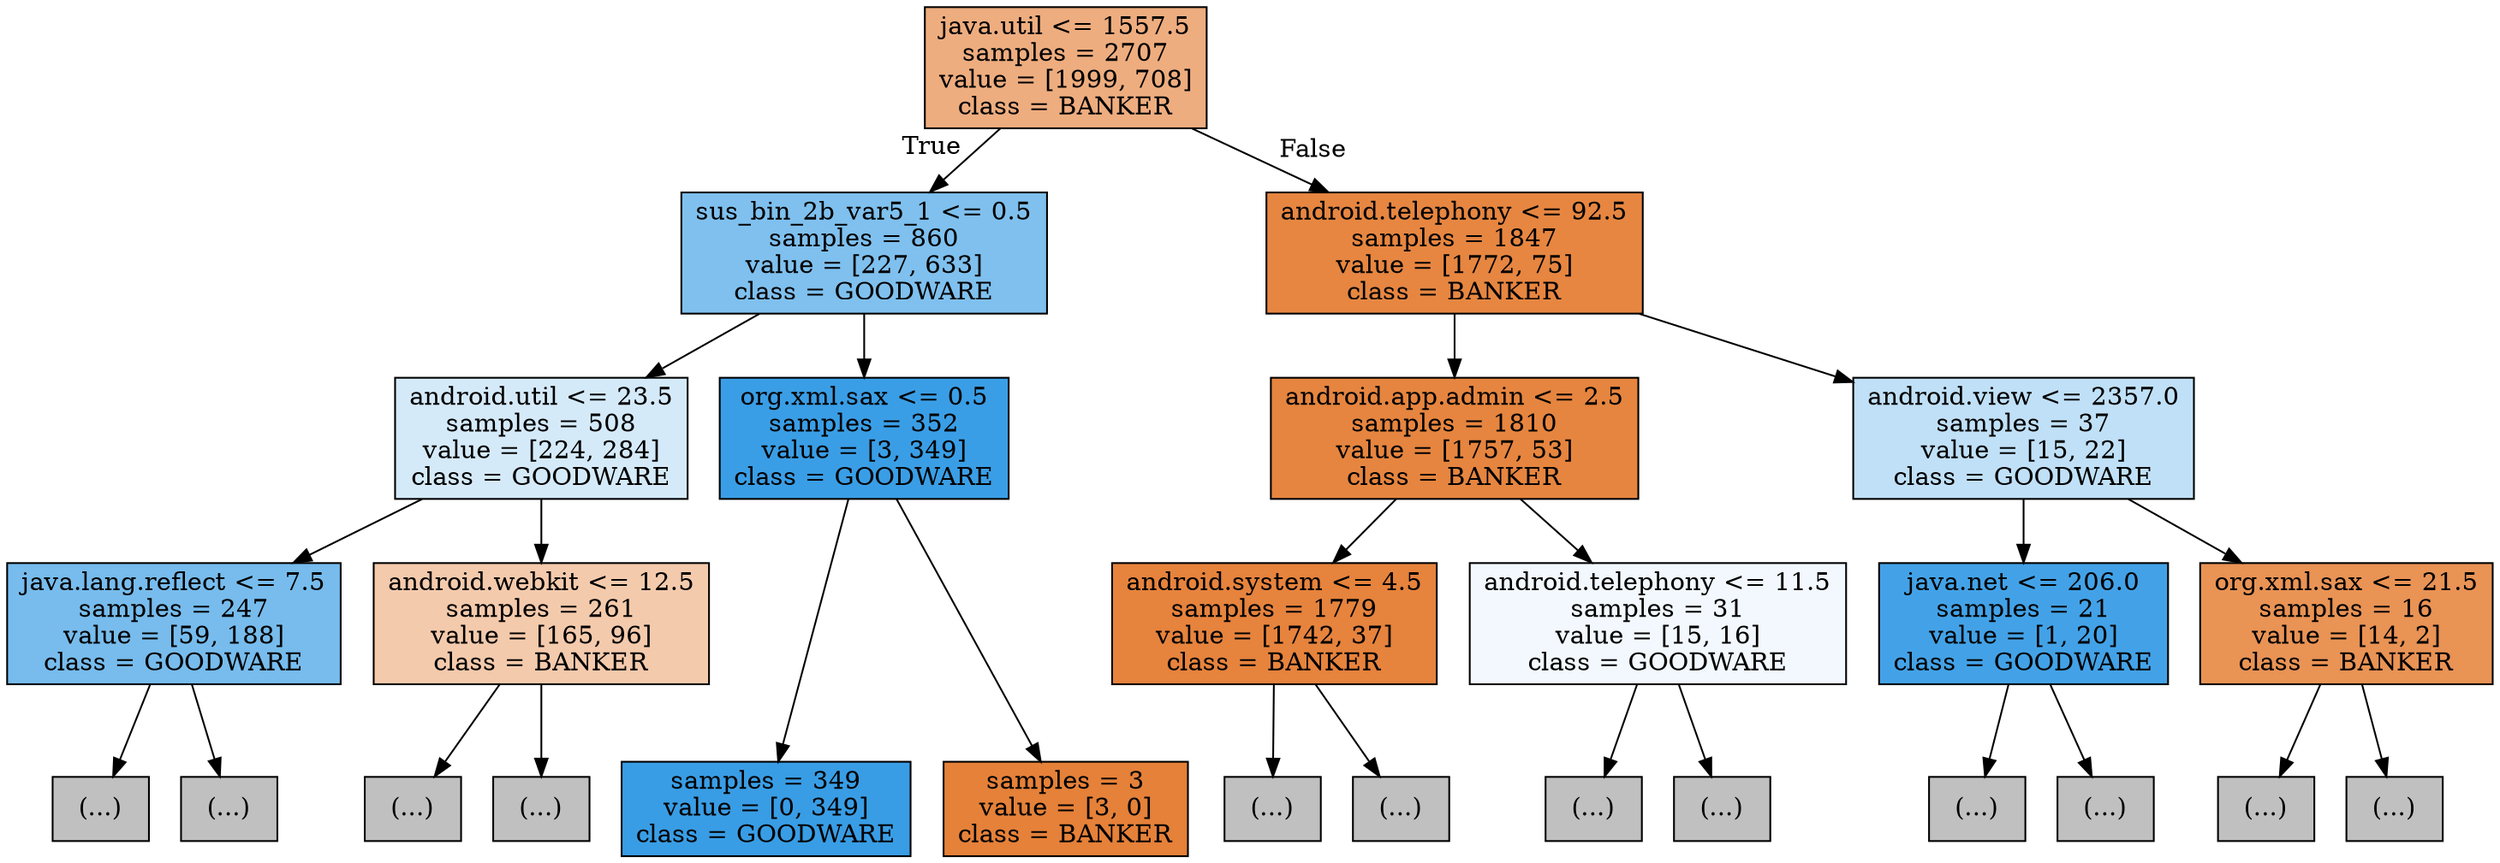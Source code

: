 digraph Tree {
node [shape=box, style="filled", color="black"] ;
graph [ranksep=equally, splines=polyline] ;
0 [label="java.util <= 1557.5\nsamples = 2707\nvalue = [1999, 708]\nclass = BANKER", fillcolor="#e58139a5"] ;
1 [label="sus_bin_2b_var5_1 <= 0.5\nsamples = 860\nvalue = [227, 633]\nclass = GOODWARE", fillcolor="#399de5a4"] ;
0 -> 1 [labeldistance=2.5, labelangle=45, headlabel="True"] ;
2 [label="android.util <= 23.5\nsamples = 508\nvalue = [224, 284]\nclass = GOODWARE", fillcolor="#399de536"] ;
1 -> 2 ;
3 [label="java.lang.reflect <= 7.5\nsamples = 247\nvalue = [59, 188]\nclass = GOODWARE", fillcolor="#399de5af"] ;
2 -> 3 ;
4 [label="(...)", fillcolor="#C0C0C0"] ;
3 -> 4 ;
35 [label="(...)", fillcolor="#C0C0C0"] ;
3 -> 35 ;
48 [label="android.webkit <= 12.5\nsamples = 261\nvalue = [165, 96]\nclass = BANKER", fillcolor="#e581396b"] ;
2 -> 48 ;
49 [label="(...)", fillcolor="#C0C0C0"] ;
48 -> 49 ;
96 [label="(...)", fillcolor="#C0C0C0"] ;
48 -> 96 ;
107 [label="org.xml.sax <= 0.5\nsamples = 352\nvalue = [3, 349]\nclass = GOODWARE", fillcolor="#399de5fd"] ;
1 -> 107 ;
108 [label="samples = 349\nvalue = [0, 349]\nclass = GOODWARE", fillcolor="#399de5ff"] ;
107 -> 108 ;
109 [label="samples = 3\nvalue = [3, 0]\nclass = BANKER", fillcolor="#e58139ff"] ;
107 -> 109 ;
110 [label="android.telephony <= 92.5\nsamples = 1847\nvalue = [1772, 75]\nclass = BANKER", fillcolor="#e58139f4"] ;
0 -> 110 [labeldistance=2.5, labelangle=-45, headlabel="False"] ;
111 [label="android.app.admin <= 2.5\nsamples = 1810\nvalue = [1757, 53]\nclass = BANKER", fillcolor="#e58139f7"] ;
110 -> 111 ;
112 [label="android.system <= 4.5\nsamples = 1779\nvalue = [1742, 37]\nclass = BANKER", fillcolor="#e58139fa"] ;
111 -> 112 ;
113 [label="(...)", fillcolor="#C0C0C0"] ;
112 -> 113 ;
180 [label="(...)", fillcolor="#C0C0C0"] ;
112 -> 180 ;
183 [label="android.telephony <= 11.5\nsamples = 31\nvalue = [15, 16]\nclass = GOODWARE", fillcolor="#399de510"] ;
111 -> 183 ;
184 [label="(...)", fillcolor="#C0C0C0"] ;
183 -> 184 ;
185 [label="(...)", fillcolor="#C0C0C0"] ;
183 -> 185 ;
190 [label="android.view <= 2357.0\nsamples = 37\nvalue = [15, 22]\nclass = GOODWARE", fillcolor="#399de551"] ;
110 -> 190 ;
191 [label="java.net <= 206.0\nsamples = 21\nvalue = [1, 20]\nclass = GOODWARE", fillcolor="#399de5f2"] ;
190 -> 191 ;
192 [label="(...)", fillcolor="#C0C0C0"] ;
191 -> 192 ;
193 [label="(...)", fillcolor="#C0C0C0"] ;
191 -> 193 ;
194 [label="org.xml.sax <= 21.5\nsamples = 16\nvalue = [14, 2]\nclass = BANKER", fillcolor="#e58139db"] ;
190 -> 194 ;
195 [label="(...)", fillcolor="#C0C0C0"] ;
194 -> 195 ;
196 [label="(...)", fillcolor="#C0C0C0"] ;
194 -> 196 ;
{rank=same ; 0} ;
{rank=same ; 1; 110} ;
{rank=same ; 2; 107; 111; 190} ;
{rank=same ; 3; 48; 112; 183; 191; 194} ;
{rank=same ; 4; 35; 49; 96; 108; 109; 113; 180; 184; 185; 192; 193; 195; 196} ;
}